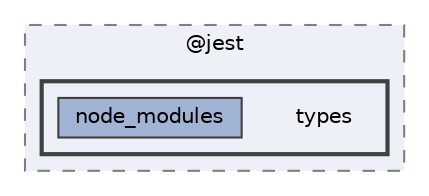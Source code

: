 digraph "pkiclassroomrescheduler/src/main/frontend/node_modules/@jest/types"
{
 // LATEX_PDF_SIZE
  bgcolor="transparent";
  edge [fontname=Helvetica,fontsize=10,labelfontname=Helvetica,labelfontsize=10];
  node [fontname=Helvetica,fontsize=10,shape=box,height=0.2,width=0.4];
  compound=true
  subgraph clusterdir_107116b2d258e894bcfac3e0f7333db7 {
    graph [ bgcolor="#edf0f7", pencolor="grey50", label="@jest", fontname=Helvetica,fontsize=10 style="filled,dashed", URL="dir_107116b2d258e894bcfac3e0f7333db7.html",tooltip=""]
  subgraph clusterdir_ee1bf7191369b4231292382f9ff046fb {
    graph [ bgcolor="#edf0f7", pencolor="grey25", label="", fontname=Helvetica,fontsize=10 style="filled,bold", URL="dir_ee1bf7191369b4231292382f9ff046fb.html",tooltip=""]
    dir_ee1bf7191369b4231292382f9ff046fb [shape=plaintext, label="types"];
  dir_efe1bb32f31c0ddc2ce5d16e43d2e60e [label="node_modules", fillcolor="#a2b4d6", color="grey25", style="filled", URL="dir_efe1bb32f31c0ddc2ce5d16e43d2e60e.html",tooltip=""];
  }
  }
}

